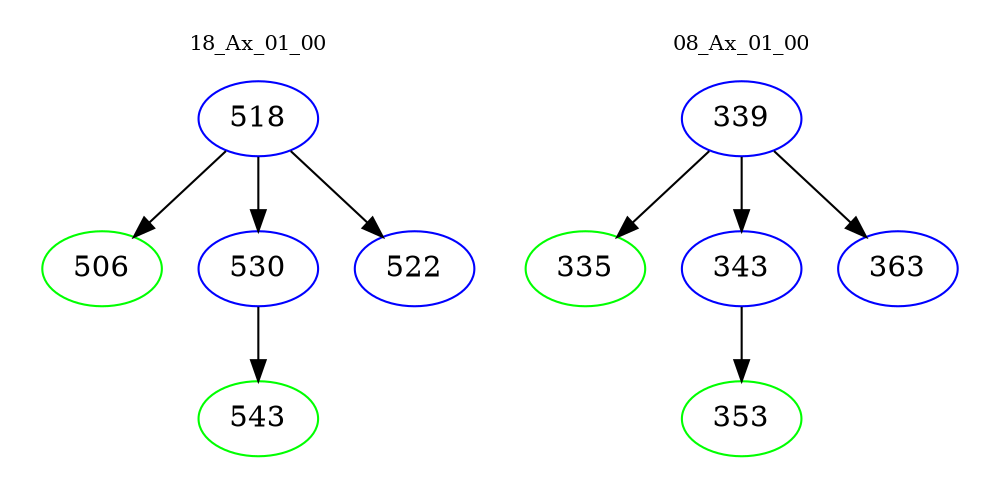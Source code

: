 digraph{
subgraph cluster_0 {
color = white
label = "18_Ax_01_00";
fontsize=10;
T0_518 [label="518", color="blue"]
T0_518 -> T0_506 [color="black"]
T0_506 [label="506", color="green"]
T0_518 -> T0_530 [color="black"]
T0_530 [label="530", color="blue"]
T0_530 -> T0_543 [color="black"]
T0_543 [label="543", color="green"]
T0_518 -> T0_522 [color="black"]
T0_522 [label="522", color="blue"]
}
subgraph cluster_1 {
color = white
label = "08_Ax_01_00";
fontsize=10;
T1_339 [label="339", color="blue"]
T1_339 -> T1_335 [color="black"]
T1_335 [label="335", color="green"]
T1_339 -> T1_343 [color="black"]
T1_343 [label="343", color="blue"]
T1_343 -> T1_353 [color="black"]
T1_353 [label="353", color="green"]
T1_339 -> T1_363 [color="black"]
T1_363 [label="363", color="blue"]
}
}
